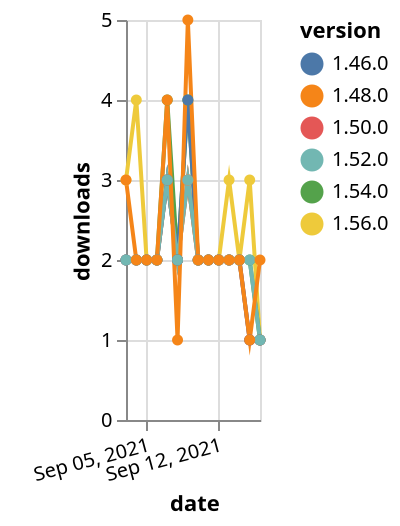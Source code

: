 {"$schema": "https://vega.github.io/schema/vega-lite/v5.json", "description": "A simple bar chart with embedded data.", "data": {"values": [{"date": "2021-09-03", "total": 220, "delta": 3, "version": "1.56.0"}, {"date": "2021-09-04", "total": 224, "delta": 4, "version": "1.56.0"}, {"date": "2021-09-05", "total": 226, "delta": 2, "version": "1.56.0"}, {"date": "2021-09-06", "total": 228, "delta": 2, "version": "1.56.0"}, {"date": "2021-09-07", "total": 231, "delta": 3, "version": "1.56.0"}, {"date": "2021-09-08", "total": 233, "delta": 2, "version": "1.56.0"}, {"date": "2021-09-09", "total": 236, "delta": 3, "version": "1.56.0"}, {"date": "2021-09-10", "total": 238, "delta": 2, "version": "1.56.0"}, {"date": "2021-09-11", "total": 240, "delta": 2, "version": "1.56.0"}, {"date": "2021-09-12", "total": 242, "delta": 2, "version": "1.56.0"}, {"date": "2021-09-13", "total": 245, "delta": 3, "version": "1.56.0"}, {"date": "2021-09-14", "total": 247, "delta": 2, "version": "1.56.0"}, {"date": "2021-09-15", "total": 250, "delta": 3, "version": "1.56.0"}, {"date": "2021-09-16", "total": 251, "delta": 1, "version": "1.56.0"}, {"date": "2021-09-03", "total": 700, "delta": 2, "version": "1.54.0"}, {"date": "2021-09-04", "total": 702, "delta": 2, "version": "1.54.0"}, {"date": "2021-09-05", "total": 704, "delta": 2, "version": "1.54.0"}, {"date": "2021-09-06", "total": 706, "delta": 2, "version": "1.54.0"}, {"date": "2021-09-07", "total": 710, "delta": 4, "version": "1.54.0"}, {"date": "2021-09-08", "total": 712, "delta": 2, "version": "1.54.0"}, {"date": "2021-09-09", "total": 716, "delta": 4, "version": "1.54.0"}, {"date": "2021-09-10", "total": 718, "delta": 2, "version": "1.54.0"}, {"date": "2021-09-11", "total": 720, "delta": 2, "version": "1.54.0"}, {"date": "2021-09-12", "total": 722, "delta": 2, "version": "1.54.0"}, {"date": "2021-09-13", "total": 724, "delta": 2, "version": "1.54.0"}, {"date": "2021-09-14", "total": 726, "delta": 2, "version": "1.54.0"}, {"date": "2021-09-15", "total": 728, "delta": 2, "version": "1.54.0"}, {"date": "2021-09-16", "total": 729, "delta": 1, "version": "1.54.0"}, {"date": "2021-09-03", "total": 1472, "delta": 2, "version": "1.50.0"}, {"date": "2021-09-04", "total": 1474, "delta": 2, "version": "1.50.0"}, {"date": "2021-09-05", "total": 1476, "delta": 2, "version": "1.50.0"}, {"date": "2021-09-06", "total": 1478, "delta": 2, "version": "1.50.0"}, {"date": "2021-09-07", "total": 1481, "delta": 3, "version": "1.50.0"}, {"date": "2021-09-08", "total": 1483, "delta": 2, "version": "1.50.0"}, {"date": "2021-09-09", "total": 1486, "delta": 3, "version": "1.50.0"}, {"date": "2021-09-10", "total": 1488, "delta": 2, "version": "1.50.0"}, {"date": "2021-09-11", "total": 1490, "delta": 2, "version": "1.50.0"}, {"date": "2021-09-12", "total": 1492, "delta": 2, "version": "1.50.0"}, {"date": "2021-09-13", "total": 1494, "delta": 2, "version": "1.50.0"}, {"date": "2021-09-14", "total": 1496, "delta": 2, "version": "1.50.0"}, {"date": "2021-09-15", "total": 1497, "delta": 1, "version": "1.50.0"}, {"date": "2021-09-16", "total": 1498, "delta": 1, "version": "1.50.0"}, {"date": "2021-09-03", "total": 2027, "delta": 2, "version": "1.46.0"}, {"date": "2021-09-04", "total": 2029, "delta": 2, "version": "1.46.0"}, {"date": "2021-09-05", "total": 2031, "delta": 2, "version": "1.46.0"}, {"date": "2021-09-06", "total": 2033, "delta": 2, "version": "1.46.0"}, {"date": "2021-09-07", "total": 2036, "delta": 3, "version": "1.46.0"}, {"date": "2021-09-08", "total": 2038, "delta": 2, "version": "1.46.0"}, {"date": "2021-09-09", "total": 2042, "delta": 4, "version": "1.46.0"}, {"date": "2021-09-10", "total": 2044, "delta": 2, "version": "1.46.0"}, {"date": "2021-09-11", "total": 2046, "delta": 2, "version": "1.46.0"}, {"date": "2021-09-12", "total": 2048, "delta": 2, "version": "1.46.0"}, {"date": "2021-09-13", "total": 2050, "delta": 2, "version": "1.46.0"}, {"date": "2021-09-14", "total": 2052, "delta": 2, "version": "1.46.0"}, {"date": "2021-09-15", "total": 2053, "delta": 1, "version": "1.46.0"}, {"date": "2021-09-16", "total": 2054, "delta": 1, "version": "1.46.0"}, {"date": "2021-09-03", "total": 998, "delta": 2, "version": "1.52.0"}, {"date": "2021-09-04", "total": 1000, "delta": 2, "version": "1.52.0"}, {"date": "2021-09-05", "total": 1002, "delta": 2, "version": "1.52.0"}, {"date": "2021-09-06", "total": 1004, "delta": 2, "version": "1.52.0"}, {"date": "2021-09-07", "total": 1007, "delta": 3, "version": "1.52.0"}, {"date": "2021-09-08", "total": 1009, "delta": 2, "version": "1.52.0"}, {"date": "2021-09-09", "total": 1012, "delta": 3, "version": "1.52.0"}, {"date": "2021-09-10", "total": 1014, "delta": 2, "version": "1.52.0"}, {"date": "2021-09-11", "total": 1016, "delta": 2, "version": "1.52.0"}, {"date": "2021-09-12", "total": 1018, "delta": 2, "version": "1.52.0"}, {"date": "2021-09-13", "total": 1020, "delta": 2, "version": "1.52.0"}, {"date": "2021-09-14", "total": 1022, "delta": 2, "version": "1.52.0"}, {"date": "2021-09-15", "total": 1024, "delta": 2, "version": "1.52.0"}, {"date": "2021-09-16", "total": 1025, "delta": 1, "version": "1.52.0"}, {"date": "2021-09-03", "total": 1939, "delta": 3, "version": "1.48.0"}, {"date": "2021-09-04", "total": 1941, "delta": 2, "version": "1.48.0"}, {"date": "2021-09-05", "total": 1943, "delta": 2, "version": "1.48.0"}, {"date": "2021-09-06", "total": 1945, "delta": 2, "version": "1.48.0"}, {"date": "2021-09-07", "total": 1949, "delta": 4, "version": "1.48.0"}, {"date": "2021-09-08", "total": 1950, "delta": 1, "version": "1.48.0"}, {"date": "2021-09-09", "total": 1955, "delta": 5, "version": "1.48.0"}, {"date": "2021-09-10", "total": 1957, "delta": 2, "version": "1.48.0"}, {"date": "2021-09-11", "total": 1959, "delta": 2, "version": "1.48.0"}, {"date": "2021-09-12", "total": 1961, "delta": 2, "version": "1.48.0"}, {"date": "2021-09-13", "total": 1963, "delta": 2, "version": "1.48.0"}, {"date": "2021-09-14", "total": 1965, "delta": 2, "version": "1.48.0"}, {"date": "2021-09-15", "total": 1966, "delta": 1, "version": "1.48.0"}, {"date": "2021-09-16", "total": 1968, "delta": 2, "version": "1.48.0"}]}, "width": "container", "mark": {"type": "line", "point": {"filled": true}}, "encoding": {"x": {"field": "date", "type": "temporal", "timeUnit": "yearmonthdate", "title": "date", "axis": {"labelAngle": -15}}, "y": {"field": "delta", "type": "quantitative", "title": "downloads"}, "color": {"field": "version", "type": "nominal"}, "tooltip": {"field": "delta"}}}